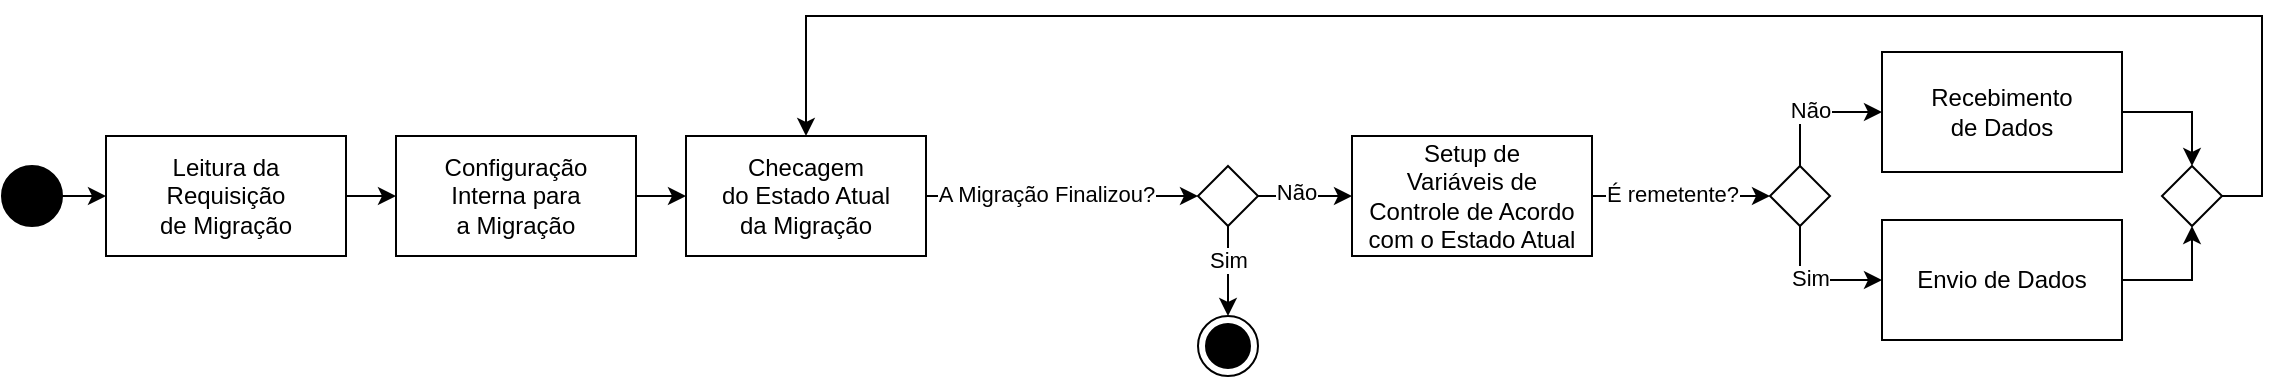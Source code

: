 <mxfile version="21.1.8" type="device">
  <diagram id="q7ni26Vf6jlZWdCBH7AH" name="Page-1">
    <mxGraphModel dx="3134" dy="779" grid="1" gridSize="10" guides="1" tooltips="1" connect="1" arrows="1" fold="1" page="1" pageScale="1" pageWidth="850" pageHeight="1100" math="0" shadow="0">
      <root>
        <mxCell id="0" />
        <mxCell id="1" parent="0" />
        <mxCell id="9EEVCZ2crcQz9aWn6yoq-36" style="edgeStyle=orthogonalEdgeStyle;rounded=0;orthogonalLoop=1;jettySize=auto;html=1;exitX=1;exitY=0.5;exitDx=0;exitDy=0;entryX=0;entryY=0.5;entryDx=0;entryDy=0;" edge="1" parent="1" source="9EEVCZ2crcQz9aWn6yoq-2" target="9EEVCZ2crcQz9aWn6yoq-5">
          <mxGeometry relative="1" as="geometry" />
        </mxCell>
        <mxCell id="9EEVCZ2crcQz9aWn6yoq-2" value="Leitura da&lt;br&gt;Requisição&lt;br&gt;de Migração" style="rounded=0;whiteSpace=wrap;html=1;" vertex="1" parent="1">
          <mxGeometry x="-1038" y="710" width="120" height="60" as="geometry" />
        </mxCell>
        <mxCell id="9EEVCZ2crcQz9aWn6yoq-37" style="edgeStyle=orthogonalEdgeStyle;rounded=0;orthogonalLoop=1;jettySize=auto;html=1;exitX=1;exitY=0.5;exitDx=0;exitDy=0;entryX=0;entryY=0.5;entryDx=0;entryDy=0;" edge="1" parent="1" source="9EEVCZ2crcQz9aWn6yoq-5" target="9EEVCZ2crcQz9aWn6yoq-6">
          <mxGeometry relative="1" as="geometry" />
        </mxCell>
        <mxCell id="9EEVCZ2crcQz9aWn6yoq-5" value="Configuração&lt;br&gt;Interna para&lt;br&gt;a Migração" style="rounded=0;whiteSpace=wrap;html=1;" vertex="1" parent="1">
          <mxGeometry x="-893" y="710" width="120" height="60" as="geometry" />
        </mxCell>
        <mxCell id="9EEVCZ2crcQz9aWn6yoq-29" style="edgeStyle=orthogonalEdgeStyle;rounded=0;orthogonalLoop=1;jettySize=auto;html=1;exitX=1;exitY=0.5;exitDx=0;exitDy=0;entryX=0;entryY=0.5;entryDx=0;entryDy=0;" edge="1" parent="1" source="9EEVCZ2crcQz9aWn6yoq-6" target="9EEVCZ2crcQz9aWn6yoq-28">
          <mxGeometry relative="1" as="geometry" />
        </mxCell>
        <mxCell id="9EEVCZ2crcQz9aWn6yoq-30" value="A Migração Finalizou?" style="edgeLabel;html=1;align=center;verticalAlign=middle;resizable=0;points=[];" vertex="1" connectable="0" parent="9EEVCZ2crcQz9aWn6yoq-29">
          <mxGeometry x="-0.222" y="-2" relative="1" as="geometry">
            <mxPoint x="7" y="-3" as="offset" />
          </mxGeometry>
        </mxCell>
        <mxCell id="9EEVCZ2crcQz9aWn6yoq-6" value="Checagem&lt;br&gt;do Estado Atual&lt;br&gt;da Migração" style="rounded=0;whiteSpace=wrap;html=1;" vertex="1" parent="1">
          <mxGeometry x="-748" y="710" width="120" height="60" as="geometry" />
        </mxCell>
        <mxCell id="9EEVCZ2crcQz9aWn6yoq-12" style="edgeStyle=orthogonalEdgeStyle;rounded=0;orthogonalLoop=1;jettySize=auto;html=1;entryX=0;entryY=0.5;entryDx=0;entryDy=0;" edge="1" parent="1" source="9EEVCZ2crcQz9aWn6yoq-7" target="9EEVCZ2crcQz9aWn6yoq-11">
          <mxGeometry relative="1" as="geometry" />
        </mxCell>
        <mxCell id="9EEVCZ2crcQz9aWn6yoq-13" value="É remetente?" style="edgeLabel;html=1;align=center;verticalAlign=middle;resizable=0;points=[];" vertex="1" connectable="0" parent="9EEVCZ2crcQz9aWn6yoq-12">
          <mxGeometry x="-0.217" y="-1" relative="1" as="geometry">
            <mxPoint x="5" y="-2" as="offset" />
          </mxGeometry>
        </mxCell>
        <mxCell id="9EEVCZ2crcQz9aWn6yoq-7" value="Setup de&lt;br&gt;Variáveis de&lt;br&gt;Controle de Acordo&lt;br&gt;com o Estado Atual" style="rounded=0;whiteSpace=wrap;html=1;" vertex="1" parent="1">
          <mxGeometry x="-415" y="710" width="120" height="60" as="geometry" />
        </mxCell>
        <mxCell id="9EEVCZ2crcQz9aWn6yoq-20" style="edgeStyle=orthogonalEdgeStyle;rounded=0;orthogonalLoop=1;jettySize=auto;html=1;exitX=1;exitY=0.5;exitDx=0;exitDy=0;entryX=0.5;entryY=1;entryDx=0;entryDy=0;" edge="1" parent="1" source="9EEVCZ2crcQz9aWn6yoq-8" target="9EEVCZ2crcQz9aWn6yoq-18">
          <mxGeometry relative="1" as="geometry" />
        </mxCell>
        <mxCell id="9EEVCZ2crcQz9aWn6yoq-19" style="edgeStyle=orthogonalEdgeStyle;rounded=0;orthogonalLoop=1;jettySize=auto;html=1;exitX=1;exitY=0.5;exitDx=0;exitDy=0;entryX=0.5;entryY=0;entryDx=0;entryDy=0;" edge="1" parent="1" source="9EEVCZ2crcQz9aWn6yoq-9" target="9EEVCZ2crcQz9aWn6yoq-18">
          <mxGeometry relative="1" as="geometry" />
        </mxCell>
        <mxCell id="9EEVCZ2crcQz9aWn6yoq-14" style="edgeStyle=orthogonalEdgeStyle;rounded=0;orthogonalLoop=1;jettySize=auto;html=1;exitX=0.5;exitY=0;exitDx=0;exitDy=0;entryX=0;entryY=0.5;entryDx=0;entryDy=0;" edge="1" parent="1" source="9EEVCZ2crcQz9aWn6yoq-11" target="9EEVCZ2crcQz9aWn6yoq-9">
          <mxGeometry relative="1" as="geometry" />
        </mxCell>
        <mxCell id="9EEVCZ2crcQz9aWn6yoq-15" value="Não" style="edgeLabel;html=1;align=center;verticalAlign=middle;resizable=0;points=[];" vertex="1" connectable="0" parent="9EEVCZ2crcQz9aWn6yoq-14">
          <mxGeometry x="0.105" y="-2" relative="1" as="geometry">
            <mxPoint x="-6" y="-3" as="offset" />
          </mxGeometry>
        </mxCell>
        <mxCell id="9EEVCZ2crcQz9aWn6yoq-16" style="edgeStyle=orthogonalEdgeStyle;rounded=0;orthogonalLoop=1;jettySize=auto;html=1;exitX=0.5;exitY=1;exitDx=0;exitDy=0;entryX=0;entryY=0.5;entryDx=0;entryDy=0;" edge="1" parent="1" source="9EEVCZ2crcQz9aWn6yoq-11" target="9EEVCZ2crcQz9aWn6yoq-8">
          <mxGeometry relative="1" as="geometry" />
        </mxCell>
        <mxCell id="9EEVCZ2crcQz9aWn6yoq-17" value="Sim" style="edgeLabel;html=1;align=center;verticalAlign=middle;resizable=0;points=[];" vertex="1" connectable="0" parent="9EEVCZ2crcQz9aWn6yoq-16">
          <mxGeometry x="0.086" y="2" relative="1" as="geometry">
            <mxPoint x="-5" y="1" as="offset" />
          </mxGeometry>
        </mxCell>
        <mxCell id="9EEVCZ2crcQz9aWn6yoq-11" value="" style="rhombus;" vertex="1" parent="1">
          <mxGeometry x="-206" y="725" width="30" height="30" as="geometry" />
        </mxCell>
        <mxCell id="9EEVCZ2crcQz9aWn6yoq-38" style="edgeStyle=orthogonalEdgeStyle;rounded=0;orthogonalLoop=1;jettySize=auto;html=1;exitX=1;exitY=0.5;exitDx=0;exitDy=0;entryX=0.5;entryY=0;entryDx=0;entryDy=0;" edge="1" parent="1" source="9EEVCZ2crcQz9aWn6yoq-18" target="9EEVCZ2crcQz9aWn6yoq-6">
          <mxGeometry relative="1" as="geometry">
            <Array as="points">
              <mxPoint x="40" y="740" />
              <mxPoint x="40" y="650" />
              <mxPoint x="-688" y="650" />
            </Array>
          </mxGeometry>
        </mxCell>
        <mxCell id="9EEVCZ2crcQz9aWn6yoq-18" value="" style="rhombus;" vertex="1" parent="1">
          <mxGeometry x="-10" y="725" width="30" height="30" as="geometry" />
        </mxCell>
        <mxCell id="9EEVCZ2crcQz9aWn6yoq-31" style="edgeStyle=orthogonalEdgeStyle;rounded=0;orthogonalLoop=1;jettySize=auto;html=1;exitX=1;exitY=0.5;exitDx=0;exitDy=0;entryX=0;entryY=0.5;entryDx=0;entryDy=0;" edge="1" parent="1" source="9EEVCZ2crcQz9aWn6yoq-28" target="9EEVCZ2crcQz9aWn6yoq-7">
          <mxGeometry relative="1" as="geometry" />
        </mxCell>
        <mxCell id="9EEVCZ2crcQz9aWn6yoq-32" value="Não" style="edgeLabel;html=1;align=center;verticalAlign=middle;resizable=0;points=[];" vertex="1" connectable="0" parent="9EEVCZ2crcQz9aWn6yoq-31">
          <mxGeometry x="-0.192" y="-2" relative="1" as="geometry">
            <mxPoint y="-4" as="offset" />
          </mxGeometry>
        </mxCell>
        <mxCell id="9EEVCZ2crcQz9aWn6yoq-35" style="edgeStyle=orthogonalEdgeStyle;rounded=0;orthogonalLoop=1;jettySize=auto;html=1;exitX=0.5;exitY=1;exitDx=0;exitDy=0;entryX=0.5;entryY=0;entryDx=0;entryDy=0;" edge="1" parent="1" source="9EEVCZ2crcQz9aWn6yoq-28" target="9EEVCZ2crcQz9aWn6yoq-34">
          <mxGeometry relative="1" as="geometry" />
        </mxCell>
        <mxCell id="9EEVCZ2crcQz9aWn6yoq-39" value="Sim" style="edgeLabel;html=1;align=center;verticalAlign=middle;resizable=0;points=[];" vertex="1" connectable="0" parent="9EEVCZ2crcQz9aWn6yoq-35">
          <mxGeometry x="-0.244" relative="1" as="geometry">
            <mxPoint as="offset" />
          </mxGeometry>
        </mxCell>
        <mxCell id="9EEVCZ2crcQz9aWn6yoq-28" value="" style="rhombus;" vertex="1" parent="1">
          <mxGeometry x="-492" y="725" width="30" height="30" as="geometry" />
        </mxCell>
        <mxCell id="9EEVCZ2crcQz9aWn6yoq-34" value="" style="ellipse;html=1;shape=endState;fillColor=strokeColor;" vertex="1" parent="1">
          <mxGeometry x="-492" y="800" width="30" height="30" as="geometry" />
        </mxCell>
        <mxCell id="9EEVCZ2crcQz9aWn6yoq-44" style="edgeStyle=orthogonalEdgeStyle;rounded=0;orthogonalLoop=1;jettySize=auto;html=1;exitX=1;exitY=0.5;exitDx=0;exitDy=0;entryX=0;entryY=0.5;entryDx=0;entryDy=0;" edge="1" parent="1" source="9EEVCZ2crcQz9aWn6yoq-43" target="9EEVCZ2crcQz9aWn6yoq-2">
          <mxGeometry relative="1" as="geometry" />
        </mxCell>
        <mxCell id="9EEVCZ2crcQz9aWn6yoq-43" value="" style="ellipse;fillColor=strokeColor;html=1;" vertex="1" parent="1">
          <mxGeometry x="-1090" y="725" width="30" height="30" as="geometry" />
        </mxCell>
        <mxCell id="9EEVCZ2crcQz9aWn6yoq-47" value="" style="group" vertex="1" connectable="0" parent="1">
          <mxGeometry x="-150" y="668" width="120" height="144" as="geometry" />
        </mxCell>
        <mxCell id="9EEVCZ2crcQz9aWn6yoq-8" value="Envio de Dados" style="rounded=0;whiteSpace=wrap;html=1;" vertex="1" parent="9EEVCZ2crcQz9aWn6yoq-47">
          <mxGeometry y="84" width="120" height="60" as="geometry" />
        </mxCell>
        <mxCell id="9EEVCZ2crcQz9aWn6yoq-9" value="Recebimento&lt;br&gt;de Dados" style="rounded=0;whiteSpace=wrap;html=1;" vertex="1" parent="9EEVCZ2crcQz9aWn6yoq-47">
          <mxGeometry width="120" height="60" as="geometry" />
        </mxCell>
      </root>
    </mxGraphModel>
  </diagram>
</mxfile>
